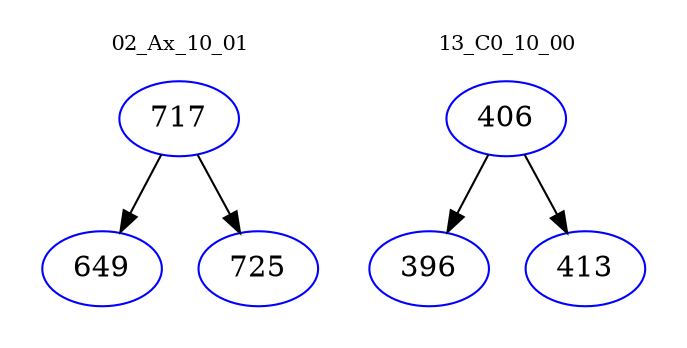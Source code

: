 digraph{
subgraph cluster_0 {
color = white
label = "02_Ax_10_01";
fontsize=10;
T0_717 [label="717", color="blue"]
T0_717 -> T0_649 [color="black"]
T0_649 [label="649", color="blue"]
T0_717 -> T0_725 [color="black"]
T0_725 [label="725", color="blue"]
}
subgraph cluster_1 {
color = white
label = "13_C0_10_00";
fontsize=10;
T1_406 [label="406", color="blue"]
T1_406 -> T1_396 [color="black"]
T1_396 [label="396", color="blue"]
T1_406 -> T1_413 [color="black"]
T1_413 [label="413", color="blue"]
}
}
